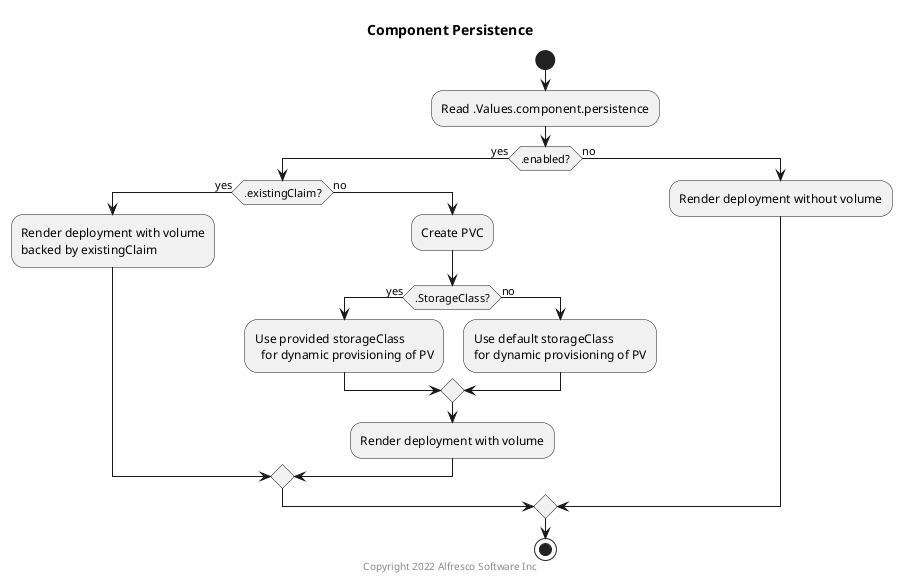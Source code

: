 @startuml Component Persistence Diagram
'!theme crt-amber
title Component Persistence

skinparam linetype ortho

start
:Read .Values.component.persistence;
if (.enabled?) then (yes)
  if(.existingClaim?) then (yes)
    :Render deployment with volume
    backed by existingClaim;
  else (no)
    :Create PVC;
    if(.StorageClass?) then (yes)
      :Use provided storageClass
        for dynamic provisioning of PV;
    else (no)
      :Use default storageClass
      for dynamic provisioning of PV;
    endif
    :Render deployment with volume;
  endif
else (no)
  :Render deployment without volume;
endif
stop

center footer Copyright 2022 Alfresco Software Inc
@enduml
